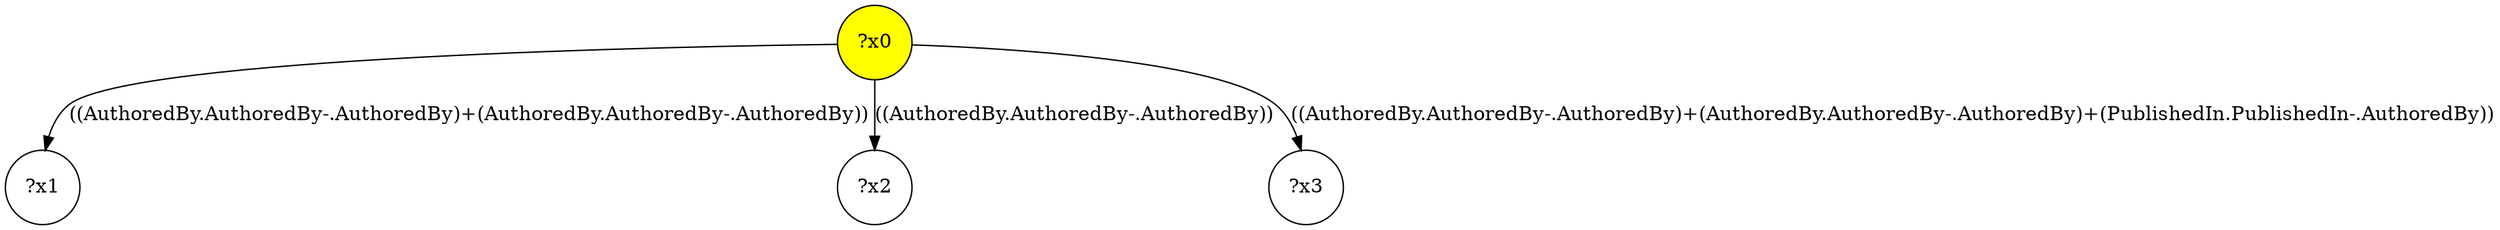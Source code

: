 digraph g {
	x0 [fillcolor="yellow", style="filled," shape=circle, label="?x0"];
	x1 [shape=circle, label="?x1"];
	x0 -> x1 [label="((AuthoredBy.AuthoredBy-.AuthoredBy)+(AuthoredBy.AuthoredBy-.AuthoredBy))"];
	x2 [shape=circle, label="?x2"];
	x0 -> x2 [label="((AuthoredBy.AuthoredBy-.AuthoredBy))"];
	x3 [shape=circle, label="?x3"];
	x0 -> x3 [label="((AuthoredBy.AuthoredBy-.AuthoredBy)+(AuthoredBy.AuthoredBy-.AuthoredBy)+(PublishedIn.PublishedIn-.AuthoredBy))"];
}
